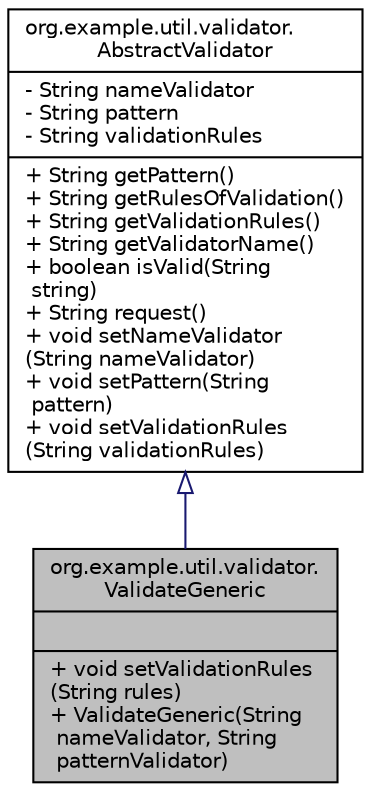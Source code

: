 digraph "org.example.util.validator.ValidateGeneric"
{
 // LATEX_PDF_SIZE
  edge [fontname="Helvetica",fontsize="10",labelfontname="Helvetica",labelfontsize="10"];
  node [fontname="Helvetica",fontsize="10",shape=record];
  Node1 [label="{org.example.util.validator.\lValidateGeneric\n||+ void setValidationRules\l(String rules)\l+  ValidateGeneric(String\l nameValidator, String\l patternValidator)\l}",height=0.2,width=0.4,color="black", fillcolor="grey75", style="filled", fontcolor="black",tooltip="Questa classe permette di validareun oggetto."];
  Node2 -> Node1 [dir="back",color="midnightblue",fontsize="10",style="solid",arrowtail="onormal",fontname="Helvetica"];
  Node2 [label="{org.example.util.validator.\lAbstractValidator\n|- String nameValidator\l- String pattern\l- String validationRules\l|+ String getPattern()\l+ String getRulesOfValidation()\l+ String getValidationRules()\l+ String getValidatorName()\l+ boolean isValid(String\l string)\l+ String request()\l+ void setNameValidator\l(String nameValidator)\l+ void setPattern(String\l pattern)\l+ void setValidationRules\l(String validationRules)\l}",height=0.2,width=0.4,color="black", fillcolor="white", style="filled",URL="$d2/db1/a00070.html",tooltip="Questa interfaccia permette la validazione di una Stringa con l' elemento oggetto della classe."];
}
